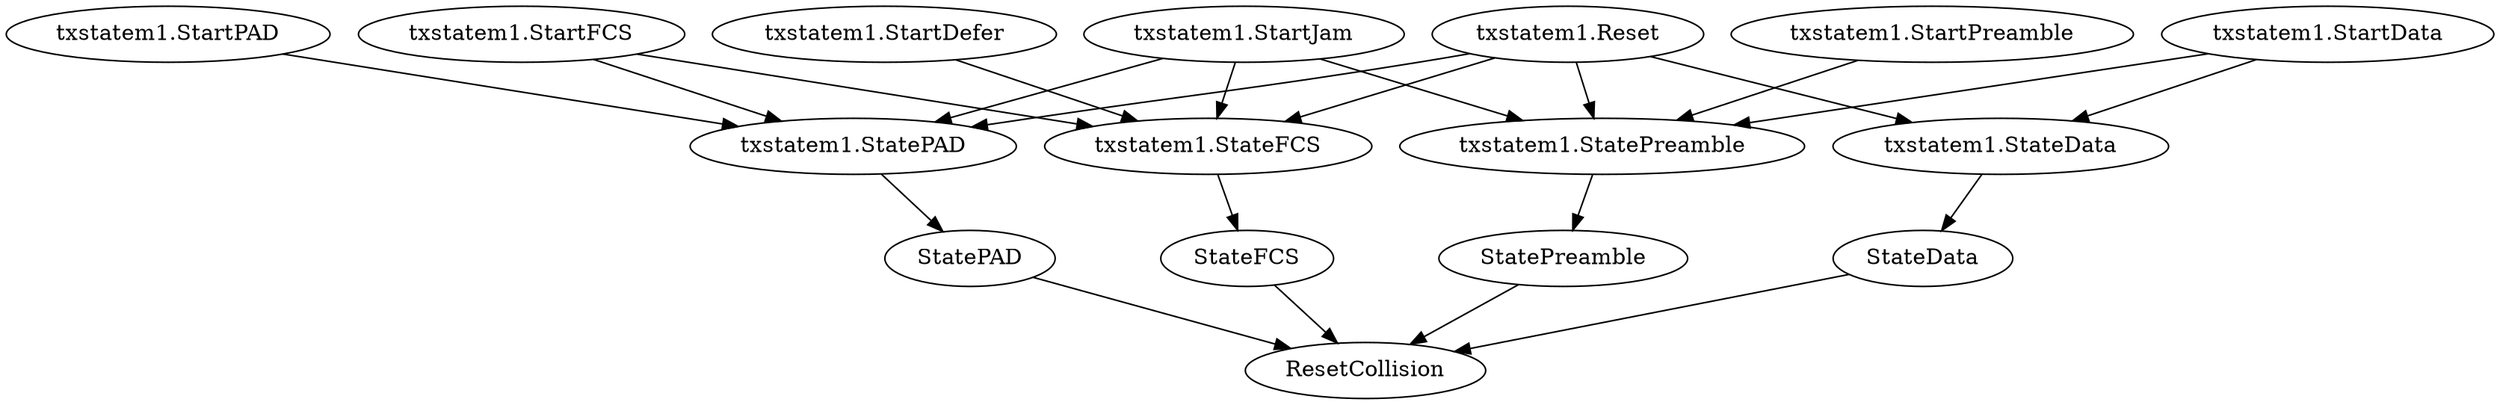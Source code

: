 strict digraph "" {
	"txstatem1.StartPreamble"	 [complexity=6,
		importance=0.0201474387752,
		rank=0.00335790646254];
	"txstatem1.StatePreamble"	 [complexity=5,
		importance=0.0146404542112,
		rank=0.00292809084223];
	"txstatem1.StartPreamble" -> "txstatem1.StatePreamble";
	"txstatem1.StatePAD"	 [complexity=5,
		importance=0.0176224549795,
		rank=0.0035244909959];
	StatePAD	 [complexity=5,
		importance=0.00805762562035,
		rank=0.00161152512407];
	"txstatem1.StatePAD" -> StatePAD;
	ResetCollision	 [complexity=0,
		importance=0.00363105649778,
		rank=0.0];
	StatePreamble	 [complexity=5,
		importance=0.00737174478642,
		rank=0.00147434895728];
	"txstatem1.StatePreamble" -> StatePreamble;
	"txstatem1.Reset"	 [complexity=6,
		importance=0.0500211820741,
		rank=0.00833686367902];
	"txstatem1.Reset" -> "txstatem1.StatePAD";
	"txstatem1.Reset" -> "txstatem1.StatePreamble";
	"txstatem1.StateFCS"	 [complexity=5,
		importance=0.0157176637432,
		rank=0.00314353274864];
	"txstatem1.Reset" -> "txstatem1.StateFCS";
	"txstatem1.StateData"	 [complexity=5,
		importance=0.0112645051371,
		rank=0.00225290102741];
	"txstatem1.Reset" -> "txstatem1.StateData";
	StateFCS	 [complexity=5,
		importance=0.00831407067834,
		rank=0.00166281413567];
	"txstatem1.StateFCS" -> StateFCS;
	"txstatem1.StartJam"	 [complexity=7,
		importance=0.0416483020777,
		rank=0.00594975743968];
	"txstatem1.StartJam" -> "txstatem1.StatePAD";
	"txstatem1.StartJam" -> "txstatem1.StatePreamble";
	"txstatem1.StartJam" -> "txstatem1.StateFCS";
	"txstatem1.StartPAD"	 [complexity=6,
		importance=0.0236824593367,
		rank=0.00394707655611];
	"txstatem1.StartPAD" -> "txstatem1.StatePAD";
	"txstatem1.StartDefer"	 [complexity=7,
		importance=0.0559917262277,
		rank=0.00799881803254];
	"txstatem1.StartDefer" -> "txstatem1.StateFCS";
	"txstatem1.StartFCS"	 [complexity=6,
		importance=0.0251423047165,
		rank=0.00419038411942];
	"txstatem1.StartFCS" -> "txstatem1.StatePAD";
	"txstatem1.StartFCS" -> "txstatem1.StateFCS";
	StateData	 [complexity=5,
		importance=0.00683232821929,
		rank=0.00136646564386];
	StateData -> ResetCollision;
	StatePAD -> ResetCollision;
	"txstatem1.StateData" -> StateData;
	"txstatem1.StartData"	 [complexity=7,
		importance=0.0388867620852,
		rank=0.00555525172646];
	"txstatem1.StartData" -> "txstatem1.StatePreamble";
	"txstatem1.StartData" -> "txstatem1.StateData";
	StatePreamble -> ResetCollision;
	StateFCS -> ResetCollision;
}
